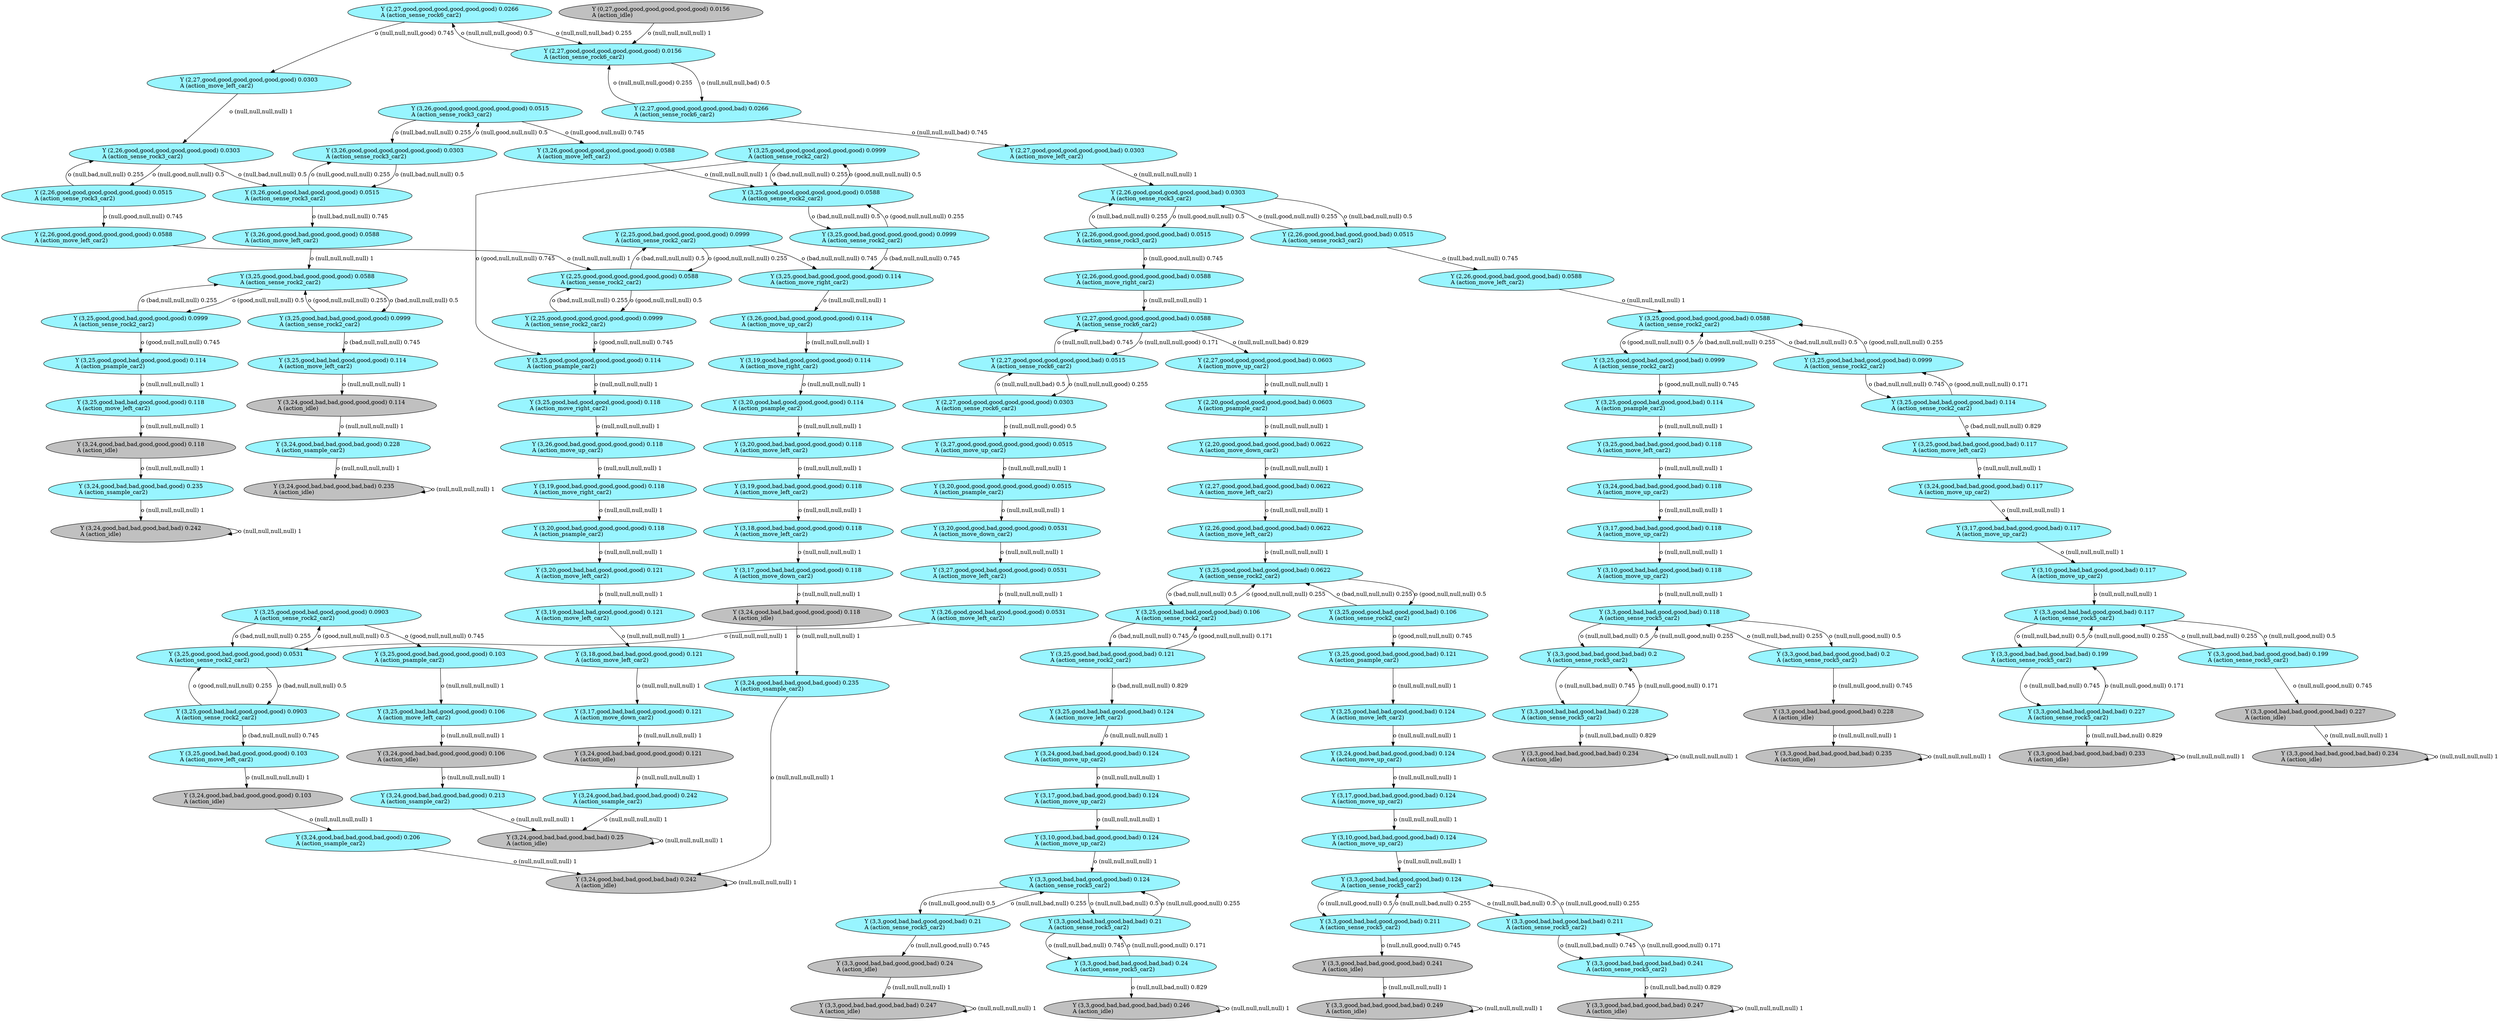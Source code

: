 digraph "G" {
x0row198 [color=black, fillcolor=cadetblue1, label="Y (3,20,good,bad,bad,good,good,good) 0.121\lA (action_move_left_car2)\l", style=filled];
x0row208 [color=black, fillcolor=cadetblue1, label="Y (3,19,good,bad,bad,good,good,good) 0.121\lA (action_move_left_car2)\l", style=filled];
x0row293 [color=black, fillcolor=cadetblue1, label="Y (3,26,good,bad,good,good,good,good) 0.114\lA (action_move_up_car2)\l", style=filled];
x0row1513 [color=black, fillcolor=grey, label="Y (3,3,good,bad,bad,good,good,bad) 0.227\lA (action_idle)\l", style=filled];
x0row71 [color=black, fillcolor=cadetblue1, label="Y (2,26,good,good,good,good,good,good) 0.0515\lA (action_sense_rock3_car2)\l", style=filled];
x0row78 [color=black, fillcolor=cadetblue1, label="Y (3,26,good,good,good,good,good,good) 0.0515\lA (action_sense_rock3_car2)\l", style=filled];
x0row176 [color=black, fillcolor=cadetblue1, label="Y (3,19,good,bad,good,good,good,good) 0.118\lA (action_move_right_car2)\l", style=filled];
x0row186 [color=black, fillcolor=cadetblue1, label="Y (3,20,good,bad,good,good,good,good) 0.118\lA (action_psample_car2)\l", style=filled];
x0row36 [color=black, fillcolor=cadetblue1, label="Y (2,27,good,good,good,good,good,good) 0.0266\lA (action_sense_rock6_car2)\l", style=filled];
x0row37 [color=black, fillcolor=cadetblue1, label="Y (2,27,good,good,good,good,good,bad) 0.0266\lA (action_sense_rock6_car2)\l", style=filled];
x0row355 [color=black, fillcolor=cadetblue1, label="Y (3,18,good,bad,bad,good,good,good) 0.118\lA (action_move_left_car2)\l", style=filled];
x0row1445 [color=black, fillcolor=cadetblue1, label="Y (3,24,good,bad,bad,good,good,bad) 0.117\lA (action_move_up_car2)\l", style=filled];
x0row1458 [color=black, fillcolor=cadetblue1, label="Y (3,17,good,bad,bad,good,good,bad) 0.117\lA (action_move_up_car2)\l", style=filled];
x0row54 [color=black, fillcolor=cadetblue1, label="Y (2,26,good,good,good,good,good,good) 0.0303\lA (action_sense_rock3_car2)\l", style=filled];
x0row64 [color=black, fillcolor=cadetblue1, label="Y (3,26,good,good,good,good,good,good) 0.0303\lA (action_sense_rock3_car2)\l", style=filled];
x0row218 [color=black, fillcolor=cadetblue1, label="Y (3,18,good,bad,bad,good,good,good) 0.121\lA (action_move_left_car2)\l", style=filled];
x0row228 [color=black, fillcolor=cadetblue1, label="Y (3,17,good,bad,bad,good,good,good) 0.121\lA (action_move_down_car2)\l", style=filled];
x0row49 [color=black, fillcolor=cadetblue1, label="Y (2,27,good,good,good,good,good,good) 0.0303\lA (action_move_left_car2)\l", style=filled];
x0row239 [color=black, fillcolor=grey, label="Y (3,24,good,bad,bad,good,good,good) 0.121\lA (action_idle)\l", style=filled];
x0row246 [color=black, fillcolor=cadetblue1, label="Y (3,24,good,bad,bad,good,bad,good) 0.242\lA (action_ssample_car2)\l", style=filled];
x0row331 [color=black, fillcolor=cadetblue1, label="Y (3,20,good,bad,bad,good,good,good) 0.118\lA (action_move_left_car2)\l", style=filled];
x0row343 [color=black, fillcolor=cadetblue1, label="Y (3,19,good,bad,bad,good,good,good) 0.118\lA (action_move_left_car2)\l", style=filled];
x0row1279 [color=black, fillcolor=cadetblue1, label="Y (3,25,good,bad,bad,good,good,bad) 0.118\lA (action_move_left_car2)\l", style=filled];
x0row1280 [color=black, fillcolor=cadetblue1, label="Y (3,25,good,good,bad,good,good,bad) 0.0999\lA (action_sense_rock2_car2)\l", style=filled];
x0row1281 [color=black, fillcolor=cadetblue1, label="Y (3,25,good,bad,bad,good,good,bad) 0.0999\lA (action_sense_rock2_car2)\l", style=filled];
x0row1293 [color=black, fillcolor=cadetblue1, label="Y (3,25,good,good,bad,good,good,bad) 0.114\lA (action_psample_car2)\l", style=filled];
x0row121 [color=black, fillcolor=cadetblue1, label="Y (3,25,good,good,good,good,good,good) 0.0999\lA (action_sense_rock2_car2)\l", style=filled];
x0row1362 [color=black, fillcolor=cadetblue1, label="Y (3,3,good,bad,bad,good,bad,bad) 0.2\lA (action_sense_rock5_car2)\l", style=filled];
x0row1371 [color=black, fillcolor=grey, label="Y (3,3,good,bad,bad,good,good,bad) 0.228\lA (action_idle)\l", style=filled];
x0row106 [color=black, fillcolor=cadetblue1, label="Y (3,25,good,good,good,good,good,good) 0.0588\lA (action_sense_rock2_car2)\l", style=filled];
x0row112 [color=black, fillcolor=cadetblue1, label="Y (2,25,good,good,good,good,good,good) 0.0999\lA (action_sense_rock2_car2)\l", style=filled];
x0row113 [color=black, fillcolor=cadetblue1, label="Y (2,25,good,bad,good,good,good,good) 0.0999\lA (action_sense_rock2_car2)\l", style=filled];
x0row1544 [color=black, fillcolor=cadetblue1, label="Y (3,3,good,bad,bad,good,bad,bad) 0.227\lA (action_sense_rock5_car2)\l", style=filled];
x0row1555 [color=black, fillcolor=grey, label="Y (3,3,good,bad,bad,good,bad,bad) 0.233\lA (action_idle)\l", style=filled];
x0row1130 [color=black, fillcolor=cadetblue1, label="Y (3,24,good,bad,bad,good,good,bad) 0.124\lA (action_move_up_car2)\l", style=filled];
x0row1141 [color=black, fillcolor=cadetblue1, label="Y (3,17,good,bad,bad,good,good,bad) 0.124\lA (action_move_up_car2)\l", style=filled];
x0row1152 [color=black, fillcolor=cadetblue1, label="Y (3,10,good,bad,bad,good,good,bad) 0.124\lA (action_move_up_car2)\l", style=filled];
x0row1163 [color=black, fillcolor=cadetblue1, label="Y (3,3,good,bad,bad,good,good,bad) 0.124\lA (action_sense_rock5_car2)\l", style=filled];
x0row1172 [color=black, fillcolor=grey, label="Y (3,3,good,bad,bad,good,bad,bad) 0.247\lA (action_idle)\l", style=filled];
x0row1176 [color=black, fillcolor=cadetblue1, label="Y (3,3,good,bad,bad,good,good,bad) 0.21\lA (action_sense_rock5_car2)\l", style=filled];
x0row1177 [color=black, fillcolor=cadetblue1, label="Y (3,3,good,bad,bad,good,bad,bad) 0.21\lA (action_sense_rock5_car2)\l", style=filled];
x0row1186 [color=black, fillcolor=grey, label="Y (3,3,good,bad,bad,good,good,bad) 0.24\lA (action_idle)\l", style=filled];
x0row135 [color=black, fillcolor=cadetblue1, label="Y (3,25,good,good,good,good,good,good) 0.114\lA (action_psample_car2)\l", style=filled];
x0row153 [color=black, fillcolor=cadetblue1, label="Y (3,25,good,bad,good,good,good,good) 0.118\lA (action_move_right_car2)\l", style=filled];
x0row412 [color=black, fillcolor=cadetblue1, label="Y (3,26,good,good,bad,good,good,good) 0.0515\lA (action_sense_rock3_car2)\l", style=filled];
x0row533 [color=black, fillcolor=cadetblue1, label="Y (3,25,good,good,bad,good,good,good) 0.114\lA (action_psample_car2)\l", style=filled];
x0row1315 [color=black, fillcolor=cadetblue1, label="Y (3,24,good,bad,bad,good,good,bad) 0.118\lA (action_move_up_car2)\l", style=filled];
x0row556 [color=black, fillcolor=grey, label="Y (3,24,good,bad,bad,good,good,good) 0.118\lA (action_idle)\l", style=filled];
x0row567 [color=black, fillcolor=cadetblue1, label="Y (3,24,good,bad,bad,good,bad,good) 0.235\lA (action_ssample_car2)\l", style=filled];
x0row921 [color=black, fillcolor=cadetblue1, label="Y (2,20,good,good,good,good,good,bad) 0.0603\lA (action_psample_car2)\l", style=filled];
x0row935 [color=black, fillcolor=cadetblue1, label="Y (2,20,good,good,bad,good,good,bad) 0.0622\lA (action_move_down_car2)\l", style=filled];
x0row1396 [color=black, fillcolor=cadetblue1, label="Y (3,3,good,bad,bad,good,bad,bad) 0.228\lA (action_sense_rock5_car2)\l", style=filled];
x0row658 [color=black, fillcolor=cadetblue1, label="Y (2,27,good,good,good,good,good,bad) 0.0303\lA (action_move_left_car2)\l", style=filled];
x0row663 [color=black, fillcolor=cadetblue1, label="Y (2,26,good,good,good,good,good,bad) 0.0303\lA (action_sense_rock3_car2)\l", style=filled];
x0row1036 [color=black, fillcolor=cadetblue1, label="Y (3,17,good,bad,bad,good,good,bad) 0.124\lA (action_move_up_car2)\l", style=filled];
x0row1044 [color=black, fillcolor=cadetblue1, label="Y (3,10,good,bad,bad,good,good,bad) 0.124\lA (action_move_up_car2)\l", style=filled];
x0row901 [color=black, fillcolor=cadetblue1, label="Y (3,24,good,bad,bad,good,bad,good) 0.206\lA (action_ssample_car2)\l", style=filled];
x0row1327 [color=black, fillcolor=cadetblue1, label="Y (3,17,good,bad,bad,good,good,bad) 0.118\lA (action_move_up_car2)\l", style=filled];
x0row1337 [color=black, fillcolor=cadetblue1, label="Y (3,10,good,bad,bad,good,good,bad) 0.118\lA (action_move_up_car2)\l", style=filled];
x0row996 [color=black, fillcolor=cadetblue1, label="Y (3,25,good,bad,bad,good,good,bad) 0.124\lA (action_move_left_car2)\l", style=filled];
x0row998 [color=black, fillcolor=cadetblue1, label="Y (3,25,good,bad,bad,good,good,bad) 0.106\lA (action_sense_rock2_car2)\l", style=filled];
x0row997 [color=black, fillcolor=cadetblue1, label="Y (3,25,good,good,bad,good,good,bad) 0.106\lA (action_sense_rock2_car2)\l", style=filled];
x0row1008 [color=black, fillcolor=cadetblue1, label="Y (3,25,good,good,bad,good,good,bad) 0.121\lA (action_psample_car2)\l", style=filled];
x0row980 [color=black, fillcolor=cadetblue1, label="Y (3,25,good,good,bad,good,good,bad) 0.0622\lA (action_sense_rock2_car2)\l", style=filled];
x0row255 [color=black, fillcolor=grey, label="Y (3,24,good,bad,bad,good,bad,bad) 0.25\lA (action_idle)\l", style=filled];
x0row367 [color=black, fillcolor=cadetblue1, label="Y (3,17,good,bad,bad,good,good,good) 0.118\lA (action_move_down_car2)\l", style=filled];
x0row380 [color=black, fillcolor=grey, label="Y (3,24,good,bad,bad,good,good,good) 0.118\lA (action_idle)\l", style=filled];
x0row389 [color=black, fillcolor=cadetblue1, label="Y (3,24,good,bad,bad,good,bad,good) 0.235\lA (action_ssample_car2)\l", style=filled];
x0row263 [color=black, fillcolor=cadetblue1, label="Y (3,25,good,bad,good,good,good,good) 0.0999\lA (action_sense_rock2_car2)\l", style=filled];
x0row277 [color=black, fillcolor=cadetblue1, label="Y (3,25,good,bad,good,good,good,good) 0.114\lA (action_move_right_car2)\l", style=filled];
x0row305 [color=black, fillcolor=cadetblue1, label="Y (3,19,good,bad,good,good,good,good) 0.114\lA (action_move_right_car2)\l", style=filled];
x0row317 [color=black, fillcolor=cadetblue1, label="Y (3,20,good,bad,good,good,good,good) 0.114\lA (action_psample_car2)\l", style=filled];
x0row13 [color=black, fillcolor=cadetblue1, label="Y (2,27,good,good,good,good,good,good) 0.0156\lA (action_sense_rock6_car2)\l", style=filled];
x0row1471 [color=black, fillcolor=cadetblue1, label="Y (3,10,good,bad,bad,good,good,bad) 0.117\lA (action_move_up_car2)\l", style=filled];
x0row1484 [color=black, fillcolor=cadetblue1, label="Y (3,3,good,bad,bad,good,good,bad) 0.117\lA (action_sense_rock5_car2)\l", style=filled];
x0row1495 [color=black, fillcolor=grey, label="Y (3,3,good,bad,bad,good,bad,bad) 0.234\lA (action_idle)\l", style=filled];
x0row1502 [color=black, fillcolor=cadetblue1, label="Y (3,3,good,bad,bad,good,bad,bad) 0.199\lA (action_sense_rock5_car2)\l", style=filled];
x0row1501 [color=black, fillcolor=cadetblue1, label="Y (3,3,good,bad,bad,good,good,bad) 0.199\lA (action_sense_rock5_car2)\l", style=filled];
x0row164 [color=black, fillcolor=cadetblue1, label="Y (3,26,good,bad,good,good,good,good) 0.118\lA (action_move_up_car2)\l", style=filled];
x0row86 [color=black, fillcolor=cadetblue1, label="Y (2,26,good,good,good,good,good,good) 0.0588\lA (action_move_left_car2)\l", style=filled];
x0row92 [color=black, fillcolor=cadetblue1, label="Y (3,26,good,good,good,good,good,good) 0.0588\lA (action_move_left_car2)\l", style=filled];
x0row95 [color=black, fillcolor=cadetblue1, label="Y (2,25,good,good,good,good,good,good) 0.0588\lA (action_sense_rock2_car2)\l", style=filled];
x0row950 [color=black, fillcolor=cadetblue1, label="Y (2,27,good,good,bad,good,good,bad) 0.0622\lA (action_move_left_car2)\l", style=filled];
x0row961 [color=black, fillcolor=cadetblue1, label="Y (2,26,good,good,bad,good,good,bad) 0.0622\lA (action_move_left_car2)\l", style=filled];
x0row1089 [color=black, fillcolor=cadetblue1, label="Y (3,3,good,bad,bad,good,bad,bad) 0.241\lA (action_sense_rock5_car2)\l", style=filled];
x0row1096 [color=black, fillcolor=grey, label="Y (3,3,good,bad,bad,good,bad,bad) 0.247\lA (action_idle)\l", style=filled];
x0row857 [color=black, fillcolor=grey, label="Y (3,24,good,bad,bad,good,good,good) 0.106\lA (action_idle)\l", style=filled];
x0row866 [color=black, fillcolor=cadetblue1, label="Y (3,24,good,bad,bad,good,bad,good) 0.213\lA (action_ssample_car2)\l", style=filled];
x0row1026 [color=black, fillcolor=cadetblue1, label="Y (3,24,good,bad,bad,good,good,bad) 0.124\lA (action_move_up_car2)\l", style=filled];
x0row520 [color=black, fillcolor=cadetblue1, label="Y (3,25,good,bad,bad,good,good,good) 0.0999\lA (action_sense_rock2_car2)\l", style=filled];
x0row518 [color=black, fillcolor=cadetblue1, label="Y (3,25,good,bad,bad,good,good,good) 0.118\lA (action_move_left_car2)\l", style=filled];
x0row519 [color=black, fillcolor=cadetblue1, label="Y (3,25,good,good,bad,good,good,good) 0.0999\lA (action_sense_rock2_car2)\l", style=filled];
x0row813 [color=black, fillcolor=cadetblue1, label="Y (3,25,good,good,bad,good,good,good) 0.0531\lA (action_sense_rock2_car2)\l", style=filled];
x0row825 [color=black, fillcolor=cadetblue1, label="Y (3,25,good,bad,bad,good,good,good) 0.106\lA (action_move_left_car2)\l", style=filled];
x0row826 [color=black, fillcolor=cadetblue1, label="Y (3,25,good,good,bad,good,good,good) 0.0903\lA (action_sense_rock2_car2)\l", style=filled];
x0row827 [color=black, fillcolor=cadetblue1, label="Y (3,25,good,bad,bad,good,good,good) 0.0903\lA (action_sense_rock2_car2)\l", style=filled];
x0row1405 [color=black, fillcolor=grey, label="Y (3,3,good,bad,bad,good,bad,bad) 0.234\lA (action_idle)\l", style=filled];
x0row793 [color=black, fillcolor=cadetblue1, label="Y (3,27,good,good,bad,good,good,good) 0.0531\lA (action_move_left_car2)\l", style=filled];
x0row803 [color=black, fillcolor=cadetblue1, label="Y (3,26,good,good,bad,good,good,good) 0.0531\lA (action_move_left_car2)\l", style=filled];
x0row883 [color=black, fillcolor=cadetblue1, label="Y (3,25,good,bad,bad,good,good,good) 0.103\lA (action_move_left_car2)\l", style=filled];
x0row891 [color=black, fillcolor=grey, label="Y (3,24,good,bad,bad,good,good,good) 0.103\lA (action_idle)\l", style=filled];
x0row681 [color=black, fillcolor=cadetblue1, label="Y (2,26,good,good,bad,good,good,bad) 0.0515\lA (action_sense_rock3_car2)\l", style=filled];
x0row680 [color=black, fillcolor=cadetblue1, label="Y (2,26,good,good,good,good,good,bad) 0.0515\lA (action_sense_rock3_car2)\l", style=filled];
x0row695 [color=black, fillcolor=cadetblue1, label="Y (2,26,good,good,good,good,good,bad) 0.0588\lA (action_move_right_car2)\l", style=filled];
x0row768 [color=black, fillcolor=cadetblue1, label="Y (3,20,good,good,good,good,good,good) 0.0515\lA (action_psample_car2)\l", style=filled];
x0row779 [color=black, fillcolor=cadetblue1, label="Y (3,20,good,good,bad,good,good,good) 0.0531\lA (action_move_down_car2)\l", style=filled];
x0row1422 [color=black, fillcolor=cadetblue1, label="Y (3,25,good,bad,bad,good,good,bad) 0.114\lA (action_sense_rock2_car2)\l", style=filled];
x0row1435 [color=black, fillcolor=cadetblue1, label="Y (3,25,good,bad,bad,good,good,bad) 0.117\lA (action_move_left_car2)\l", style=filled];
x0row1211 [color=black, fillcolor=cadetblue1, label="Y (3,3,good,bad,bad,good,bad,bad) 0.24\lA (action_sense_rock5_car2)\l", style=filled];
x0row1220 [color=black, fillcolor=grey, label="Y (3,3,good,bad,bad,good,bad,bad) 0.246\lA (action_idle)\l", style=filled];
x0row1241 [color=black, fillcolor=cadetblue1, label="Y (2,26,good,good,bad,good,good,bad) 0.0588\lA (action_move_left_car2)\l", style=filled];
x0row1261 [color=black, fillcolor=cadetblue1, label="Y (3,25,good,good,bad,good,good,bad) 0.0588\lA (action_sense_rock2_car2)\l", style=filled];
x0row400 [color=black, fillcolor=grey, label="Y (3,24,good,bad,bad,good,bad,bad) 0.242\lA (action_idle)\l", style=filled];
x0row579 [color=black, fillcolor=grey, label="Y (3,24,good,bad,bad,good,bad,bad) 0.242\lA (action_idle)\l", style=filled];
x0row754 [color=black, fillcolor=cadetblue1, label="Y (3,27,good,good,good,good,good,good) 0.0515\lA (action_move_up_car2)\l", style=filled];
x0row838 [color=black, fillcolor=cadetblue1, label="Y (3,25,good,good,bad,good,good,good) 0.103\lA (action_psample_car2)\l", style=filled];
x0row1053 [color=black, fillcolor=cadetblue1, label="Y (3,3,good,bad,bad,good,good,bad) 0.124\lA (action_sense_rock5_car2)\l", style=filled];
x0row1060 [color=black, fillcolor=grey, label="Y (3,3,good,bad,bad,good,bad,bad) 0.249\lA (action_idle)\l", style=filled];
x0row1062 [color=black, fillcolor=cadetblue1, label="Y (3,3,good,bad,bad,good,good,bad) 0.211\lA (action_sense_rock5_car2)\l", style=filled];
x0row1063 [color=black, fillcolor=cadetblue1, label="Y (3,3,good,bad,bad,good,bad,bad) 0.211\lA (action_sense_rock5_car2)\l", style=filled];
x0row1070 [color=black, fillcolor=grey, label="Y (3,3,good,bad,bad,good,good,bad) 0.241\lA (action_idle)\l", style=filled];
x0row705 [color=black, fillcolor=cadetblue1, label="Y (2,27,good,good,good,good,good,bad) 0.0588\lA (action_sense_rock6_car2)\l", style=filled];
x0row725 [color=black, fillcolor=cadetblue1, label="Y (2,27,good,good,good,good,good,bad) 0.0515\lA (action_sense_rock6_car2)\l", style=filled];
x0row726 [color=black, fillcolor=cadetblue1, label="Y (2,27,good,good,good,good,good,bad) 0.0603\lA (action_move_up_car2)\l", style=filled];
x0row1348 [color=black, fillcolor=cadetblue1, label="Y (3,3,good,bad,bad,good,good,bad) 0.118\lA (action_sense_rock5_car2)\l", style=filled];
x0row1357 [color=black, fillcolor=grey, label="Y (3,3,good,bad,bad,good,bad,bad) 0.235\lA (action_idle)\l", style=filled];
x0row1361 [color=black, fillcolor=cadetblue1, label="Y (3,3,good,bad,bad,good,good,bad) 0.2\lA (action_sense_rock5_car2)\l", style=filled];
x0row739 [color=black, fillcolor=cadetblue1, label="Y (2,27,good,good,good,good,good,good) 0.0303\lA (action_sense_rock6_car2)\l", style=filled];
x0row618 [color=black, fillcolor=cadetblue1, label="Y (3,24,good,bad,bad,good,bad,good) 0.228\lA (action_ssample_car2)\l", style=filled];
x0row632 [color=black, fillcolor=grey, label="Y (3,24,good,bad,bad,good,bad,bad) 0.235\lA (action_idle)\l", style=filled];
x0row503 [color=black, fillcolor=cadetblue1, label="Y (3,25,good,good,bad,good,good,good) 0.0588\lA (action_sense_rock2_car2)\l", style=filled];
x0row1111 [color=black, fillcolor=cadetblue1, label="Y (3,25,good,bad,bad,good,good,bad) 0.121\lA (action_sense_rock2_car2)\l", style=filled];
x0row1122 [color=black, fillcolor=cadetblue1, label="Y (3,25,good,bad,bad,good,good,bad) 0.124\lA (action_move_left_car2)\l", style=filled];
x0row596 [color=black, fillcolor=cadetblue1, label="Y (3,25,good,bad,bad,good,good,good) 0.114\lA (action_move_left_car2)\l", style=filled];
x0row606 [color=black, fillcolor=grey, label="Y (3,24,good,bad,bad,good,good,good) 0.114\lA (action_idle)\l", style=filled];
x0row432 [color=black, fillcolor=cadetblue1, label="Y (3,26,good,good,bad,good,good,good) 0.0588\lA (action_move_left_car2)\l", style=filled];
root_root_noop_0 [color=black, fillcolor=grey, label="Y (0,27,good,good,good,good,good,good) 0.0156\lA (action_idle)\l", style=filled];
x0row198 -> x0row208  [key=0, label="o (null,null,null,null) 1\l"];
x0row208 -> x0row218  [key=0, label="o (null,null,null,null) 1\l"];
x0row293 -> x0row305  [key=0, label="o (null,null,null,null) 1\l"];
x0row1513 -> x0row1495  [key=0, label="o (null,null,null,null) 1\l"];
x0row71 -> x0row86  [key=0, label="o (null,good,null,null) 0.745\l"];
x0row71 -> x0row54  [key=0, label="o (null,bad,null,null) 0.255\l"];
x0row78 -> x0row92  [key=0, label="o (null,good,null,null) 0.745\l"];
x0row78 -> x0row64  [key=0, label="o (null,bad,null,null) 0.255\l"];
x0row176 -> x0row186  [key=0, label="o (null,null,null,null) 1\l"];
x0row186 -> x0row198  [key=0, label="o (null,null,null,null) 1\l"];
x0row36 -> x0row49  [key=0, label="o (null,null,null,good) 0.745\l"];
x0row36 -> x0row13  [key=0, label="o (null,null,null,bad) 0.255\l"];
x0row37 -> x0row13  [key=0, label="o (null,null,null,good) 0.255\l"];
x0row37 -> x0row658  [key=0, label="o (null,null,null,bad) 0.745\l"];
x0row355 -> x0row367  [key=0, label="o (null,null,null,null) 1\l"];
x0row1445 -> x0row1458  [key=0, label="o (null,null,null,null) 1\l"];
x0row1458 -> x0row1471  [key=0, label="o (null,null,null,null) 1\l"];
x0row54 -> x0row71  [key=0, label="o (null,good,null,null) 0.5\l"];
x0row54 -> x0row412  [key=0, label="o (null,bad,null,null) 0.5\l"];
x0row64 -> x0row78  [key=0, label="o (null,good,null,null) 0.5\l"];
x0row64 -> x0row412  [key=0, label="o (null,bad,null,null) 0.5\l"];
x0row218 -> x0row228  [key=0, label="o (null,null,null,null) 1\l"];
x0row228 -> x0row239  [key=0, label="o (null,null,null,null) 1\l"];
x0row49 -> x0row54  [key=0, label="o (null,null,null,null) 1\l"];
x0row239 -> x0row246  [key=0, label="o (null,null,null,null) 1\l"];
x0row246 -> x0row255  [key=0, label="o (null,null,null,null) 1\l"];
x0row331 -> x0row343  [key=0, label="o (null,null,null,null) 1\l"];
x0row343 -> x0row355  [key=0, label="o (null,null,null,null) 1\l"];
x0row1279 -> x0row1315  [key=0, label="o (null,null,null,null) 1\l"];
x0row1280 -> x0row1293  [key=0, label="o (good,null,null,null) 0.745\l"];
x0row1280 -> x0row1261  [key=0, label="o (bad,null,null,null) 0.255\l"];
x0row1281 -> x0row1261  [key=0, label="o (good,null,null,null) 0.255\l"];
x0row1281 -> x0row1422  [key=0, label="o (bad,null,null,null) 0.745\l"];
x0row1293 -> x0row1279  [key=0, label="o (null,null,null,null) 1\l"];
x0row121 -> x0row135  [key=0, label="o (good,null,null,null) 0.745\l"];
x0row121 -> x0row106  [key=0, label="o (bad,null,null,null) 0.255\l"];
x0row1362 -> x0row1348  [key=0, label="o (null,null,good,null) 0.255\l"];
x0row1362 -> x0row1396  [key=0, label="o (null,null,bad,null) 0.745\l"];
x0row1371 -> x0row1357  [key=0, label="o (null,null,null,null) 1\l"];
x0row106 -> x0row121  [key=0, label="o (good,null,null,null) 0.5\l"];
x0row106 -> x0row263  [key=0, label="o (bad,null,null,null) 0.5\l"];
x0row112 -> x0row95  [key=0, label="o (bad,null,null,null) 0.255\l"];
x0row112 -> x0row135  [key=0, label="o (good,null,null,null) 0.745\l"];
x0row113 -> x0row95  [key=0, label="o (good,null,null,null) 0.255\l"];
x0row113 -> x0row277  [key=0, label="o (bad,null,null,null) 0.745\l"];
x0row1544 -> x0row1502  [key=0, label="o (null,null,good,null) 0.171\l"];
x0row1544 -> x0row1555  [key=0, label="o (null,null,bad,null) 0.829\l"];
x0row1555 -> x0row1555  [key=0, label="o (null,null,null,null) 1\l"];
x0row1130 -> x0row1141  [key=0, label="o (null,null,null,null) 1\l"];
x0row1141 -> x0row1152  [key=0, label="o (null,null,null,null) 1\l"];
x0row1152 -> x0row1163  [key=0, label="o (null,null,null,null) 1\l"];
x0row1163 -> x0row1176  [key=0, label="o (null,null,good,null) 0.5\l"];
x0row1163 -> x0row1177  [key=0, label="o (null,null,bad,null) 0.5\l"];
x0row1172 -> x0row1172  [key=0, label="o (null,null,null,null) 1\l"];
x0row1176 -> x0row1186  [key=0, label="o (null,null,good,null) 0.745\l"];
x0row1176 -> x0row1163  [key=0, label="o (null,null,bad,null) 0.255\l"];
x0row1177 -> x0row1163  [key=0, label="o (null,null,good,null) 0.255\l"];
x0row1177 -> x0row1211  [key=0, label="o (null,null,bad,null) 0.745\l"];
x0row1186 -> x0row1172  [key=0, label="o (null,null,null,null) 1\l"];
x0row135 -> x0row153  [key=0, label="o (null,null,null,null) 1\l"];
x0row153 -> x0row164  [key=0, label="o (null,null,null,null) 1\l"];
x0row412 -> x0row64  [key=0, label="o (null,good,null,null) 0.255\l"];
x0row412 -> x0row432  [key=0, label="o (null,bad,null,null) 0.745\l"];
x0row533 -> x0row518  [key=0, label="o (null,null,null,null) 1\l"];
x0row1315 -> x0row1327  [key=0, label="o (null,null,null,null) 1\l"];
x0row556 -> x0row567  [key=0, label="o (null,null,null,null) 1\l"];
x0row567 -> x0row579  [key=0, label="o (null,null,null,null) 1\l"];
x0row921 -> x0row935  [key=0, label="o (null,null,null,null) 1\l"];
x0row935 -> x0row950  [key=0, label="o (null,null,null,null) 1\l"];
x0row1396 -> x0row1362  [key=0, label="o (null,null,good,null) 0.171\l"];
x0row1396 -> x0row1405  [key=0, label="o (null,null,bad,null) 0.829\l"];
x0row658 -> x0row663  [key=0, label="o (null,null,null,null) 1\l"];
x0row663 -> x0row680  [key=0, label="o (null,good,null,null) 0.5\l"];
x0row663 -> x0row681  [key=0, label="o (null,bad,null,null) 0.5\l"];
x0row1036 -> x0row1044  [key=0, label="o (null,null,null,null) 1\l"];
x0row1044 -> x0row1053  [key=0, label="o (null,null,null,null) 1\l"];
x0row901 -> x0row400  [key=0, label="o (null,null,null,null) 1\l"];
x0row1327 -> x0row1337  [key=0, label="o (null,null,null,null) 1\l"];
x0row1337 -> x0row1348  [key=0, label="o (null,null,null,null) 1\l"];
x0row996 -> x0row1026  [key=0, label="o (null,null,null,null) 1\l"];
x0row998 -> x0row980  [key=0, label="o (good,null,null,null) 0.255\l"];
x0row998 -> x0row1111  [key=0, label="o (bad,null,null,null) 0.745\l"];
x0row997 -> x0row1008  [key=0, label="o (good,null,null,null) 0.745\l"];
x0row997 -> x0row980  [key=0, label="o (bad,null,null,null) 0.255\l"];
x0row1008 -> x0row996  [key=0, label="o (null,null,null,null) 1\l"];
x0row980 -> x0row997  [key=0, label="o (good,null,null,null) 0.5\l"];
x0row980 -> x0row998  [key=0, label="o (bad,null,null,null) 0.5\l"];
x0row255 -> x0row255  [key=0, label="o (null,null,null,null) 1\l"];
x0row367 -> x0row380  [key=0, label="o (null,null,null,null) 1\l"];
x0row380 -> x0row389  [key=0, label="o (null,null,null,null) 1\l"];
x0row389 -> x0row400  [key=0, label="o (null,null,null,null) 1\l"];
x0row263 -> x0row106  [key=0, label="o (good,null,null,null) 0.255\l"];
x0row263 -> x0row277  [key=0, label="o (bad,null,null,null) 0.745\l"];
x0row277 -> x0row293  [key=0, label="o (null,null,null,null) 1\l"];
x0row305 -> x0row317  [key=0, label="o (null,null,null,null) 1\l"];
x0row317 -> x0row331  [key=0, label="o (null,null,null,null) 1\l"];
x0row13 -> x0row36  [key=0, label="o (null,null,null,good) 0.5\l"];
x0row13 -> x0row37  [key=0, label="o (null,null,null,bad) 0.5\l"];
x0row1471 -> x0row1484  [key=0, label="o (null,null,null,null) 1\l"];
x0row1484 -> x0row1501  [key=0, label="o (null,null,good,null) 0.5\l"];
x0row1484 -> x0row1502  [key=0, label="o (null,null,bad,null) 0.5\l"];
x0row1495 -> x0row1495  [key=0, label="o (null,null,null,null) 1\l"];
x0row1502 -> x0row1484  [key=0, label="o (null,null,good,null) 0.255\l"];
x0row1502 -> x0row1544  [key=0, label="o (null,null,bad,null) 0.745\l"];
x0row1501 -> x0row1513  [key=0, label="o (null,null,good,null) 0.745\l"];
x0row1501 -> x0row1484  [key=0, label="o (null,null,bad,null) 0.255\l"];
x0row164 -> x0row176  [key=0, label="o (null,null,null,null) 1\l"];
x0row86 -> x0row95  [key=0, label="o (null,null,null,null) 1\l"];
x0row92 -> x0row106  [key=0, label="o (null,null,null,null) 1\l"];
x0row95 -> x0row112  [key=0, label="o (good,null,null,null) 0.5\l"];
x0row95 -> x0row113  [key=0, label="o (bad,null,null,null) 0.5\l"];
x0row950 -> x0row961  [key=0, label="o (null,null,null,null) 1\l"];
x0row961 -> x0row980  [key=0, label="o (null,null,null,null) 1\l"];
x0row1089 -> x0row1063  [key=0, label="o (null,null,good,null) 0.171\l"];
x0row1089 -> x0row1096  [key=0, label="o (null,null,bad,null) 0.829\l"];
x0row1096 -> x0row1096  [key=0, label="o (null,null,null,null) 1\l"];
x0row857 -> x0row866  [key=0, label="o (null,null,null,null) 1\l"];
x0row866 -> x0row255  [key=0, label="o (null,null,null,null) 1\l"];
x0row1026 -> x0row1036  [key=0, label="o (null,null,null,null) 1\l"];
x0row520 -> x0row503  [key=0, label="o (good,null,null,null) 0.255\l"];
x0row520 -> x0row596  [key=0, label="o (bad,null,null,null) 0.745\l"];
x0row518 -> x0row556  [key=0, label="o (null,null,null,null) 1\l"];
x0row519 -> x0row533  [key=0, label="o (good,null,null,null) 0.745\l"];
x0row519 -> x0row503  [key=0, label="o (bad,null,null,null) 0.255\l"];
x0row813 -> x0row826  [key=0, label="o (good,null,null,null) 0.5\l"];
x0row813 -> x0row827  [key=0, label="o (bad,null,null,null) 0.5\l"];
x0row825 -> x0row857  [key=0, label="o (null,null,null,null) 1\l"];
x0row826 -> x0row838  [key=0, label="o (good,null,null,null) 0.745\l"];
x0row826 -> x0row813  [key=0, label="o (bad,null,null,null) 0.255\l"];
x0row827 -> x0row813  [key=0, label="o (good,null,null,null) 0.255\l"];
x0row827 -> x0row883  [key=0, label="o (bad,null,null,null) 0.745\l"];
x0row1405 -> x0row1405  [key=0, label="o (null,null,null,null) 1\l"];
x0row793 -> x0row803  [key=0, label="o (null,null,null,null) 1\l"];
x0row803 -> x0row813  [key=0, label="o (null,null,null,null) 1\l"];
x0row883 -> x0row891  [key=0, label="o (null,null,null,null) 1\l"];
x0row891 -> x0row901  [key=0, label="o (null,null,null,null) 1\l"];
x0row681 -> x0row663  [key=0, label="o (null,good,null,null) 0.255\l"];
x0row681 -> x0row1241  [key=0, label="o (null,bad,null,null) 0.745\l"];
x0row680 -> x0row695  [key=0, label="o (null,good,null,null) 0.745\l"];
x0row680 -> x0row663  [key=0, label="o (null,bad,null,null) 0.255\l"];
x0row695 -> x0row705  [key=0, label="o (null,null,null,null) 1\l"];
x0row768 -> x0row779  [key=0, label="o (null,null,null,null) 1\l"];
x0row779 -> x0row793  [key=0, label="o (null,null,null,null) 1\l"];
x0row1422 -> x0row1281  [key=0, label="o (good,null,null,null) 0.171\l"];
x0row1422 -> x0row1435  [key=0, label="o (bad,null,null,null) 0.829\l"];
x0row1435 -> x0row1445  [key=0, label="o (null,null,null,null) 1\l"];
x0row1211 -> x0row1177  [key=0, label="o (null,null,good,null) 0.171\l"];
x0row1211 -> x0row1220  [key=0, label="o (null,null,bad,null) 0.829\l"];
x0row1220 -> x0row1220  [key=0, label="o (null,null,null,null) 1\l"];
x0row1241 -> x0row1261  [key=0, label="o (null,null,null,null) 1\l"];
x0row1261 -> x0row1280  [key=0, label="o (good,null,null,null) 0.5\l"];
x0row1261 -> x0row1281  [key=0, label="o (bad,null,null,null) 0.5\l"];
x0row400 -> x0row400  [key=0, label="o (null,null,null,null) 1\l"];
x0row579 -> x0row579  [key=0, label="o (null,null,null,null) 1\l"];
x0row754 -> x0row768  [key=0, label="o (null,null,null,null) 1\l"];
x0row838 -> x0row825  [key=0, label="o (null,null,null,null) 1\l"];
x0row1053 -> x0row1062  [key=0, label="o (null,null,good,null) 0.5\l"];
x0row1053 -> x0row1063  [key=0, label="o (null,null,bad,null) 0.5\l"];
x0row1060 -> x0row1060  [key=0, label="o (null,null,null,null) 1\l"];
x0row1062 -> x0row1070  [key=0, label="o (null,null,good,null) 0.745\l"];
x0row1062 -> x0row1053  [key=0, label="o (null,null,bad,null) 0.255\l"];
x0row1063 -> x0row1053  [key=0, label="o (null,null,good,null) 0.255\l"];
x0row1063 -> x0row1089  [key=0, label="o (null,null,bad,null) 0.745\l"];
x0row1070 -> x0row1060  [key=0, label="o (null,null,null,null) 1\l"];
x0row705 -> x0row725  [key=0, label="o (null,null,null,good) 0.171\l"];
x0row705 -> x0row726  [key=0, label="o (null,null,null,bad) 0.829\l"];
x0row725 -> x0row739  [key=0, label="o (null,null,null,good) 0.255\l"];
x0row725 -> x0row705  [key=0, label="o (null,null,null,bad) 0.745\l"];
x0row726 -> x0row921  [key=0, label="o (null,null,null,null) 1\l"];
x0row1348 -> x0row1361  [key=0, label="o (null,null,good,null) 0.5\l"];
x0row1348 -> x0row1362  [key=0, label="o (null,null,bad,null) 0.5\l"];
x0row1357 -> x0row1357  [key=0, label="o (null,null,null,null) 1\l"];
x0row1361 -> x0row1371  [key=0, label="o (null,null,good,null) 0.745\l"];
x0row1361 -> x0row1348  [key=0, label="o (null,null,bad,null) 0.255\l"];
x0row739 -> x0row725  [key=0, label="o (null,null,null,bad) 0.5\l"];
x0row739 -> x0row754  [key=0, label="o (null,null,null,good) 0.5\l"];
x0row618 -> x0row632  [key=0, label="o (null,null,null,null) 1\l"];
x0row632 -> x0row632  [key=0, label="o (null,null,null,null) 1\l"];
x0row503 -> x0row519  [key=0, label="o (good,null,null,null) 0.5\l"];
x0row503 -> x0row520  [key=0, label="o (bad,null,null,null) 0.5\l"];
x0row1111 -> x0row998  [key=0, label="o (good,null,null,null) 0.171\l"];
x0row1111 -> x0row1122  [key=0, label="o (bad,null,null,null) 0.829\l"];
x0row1122 -> x0row1130  [key=0, label="o (null,null,null,null) 1\l"];
x0row596 -> x0row606  [key=0, label="o (null,null,null,null) 1\l"];
x0row606 -> x0row618  [key=0, label="o (null,null,null,null) 1\l"];
x0row432 -> x0row503  [key=0, label="o (null,null,null,null) 1\l"];
root_root_noop_0 -> x0row13  [key=0, label="o (null,null,null,null) 1\l"];
}
